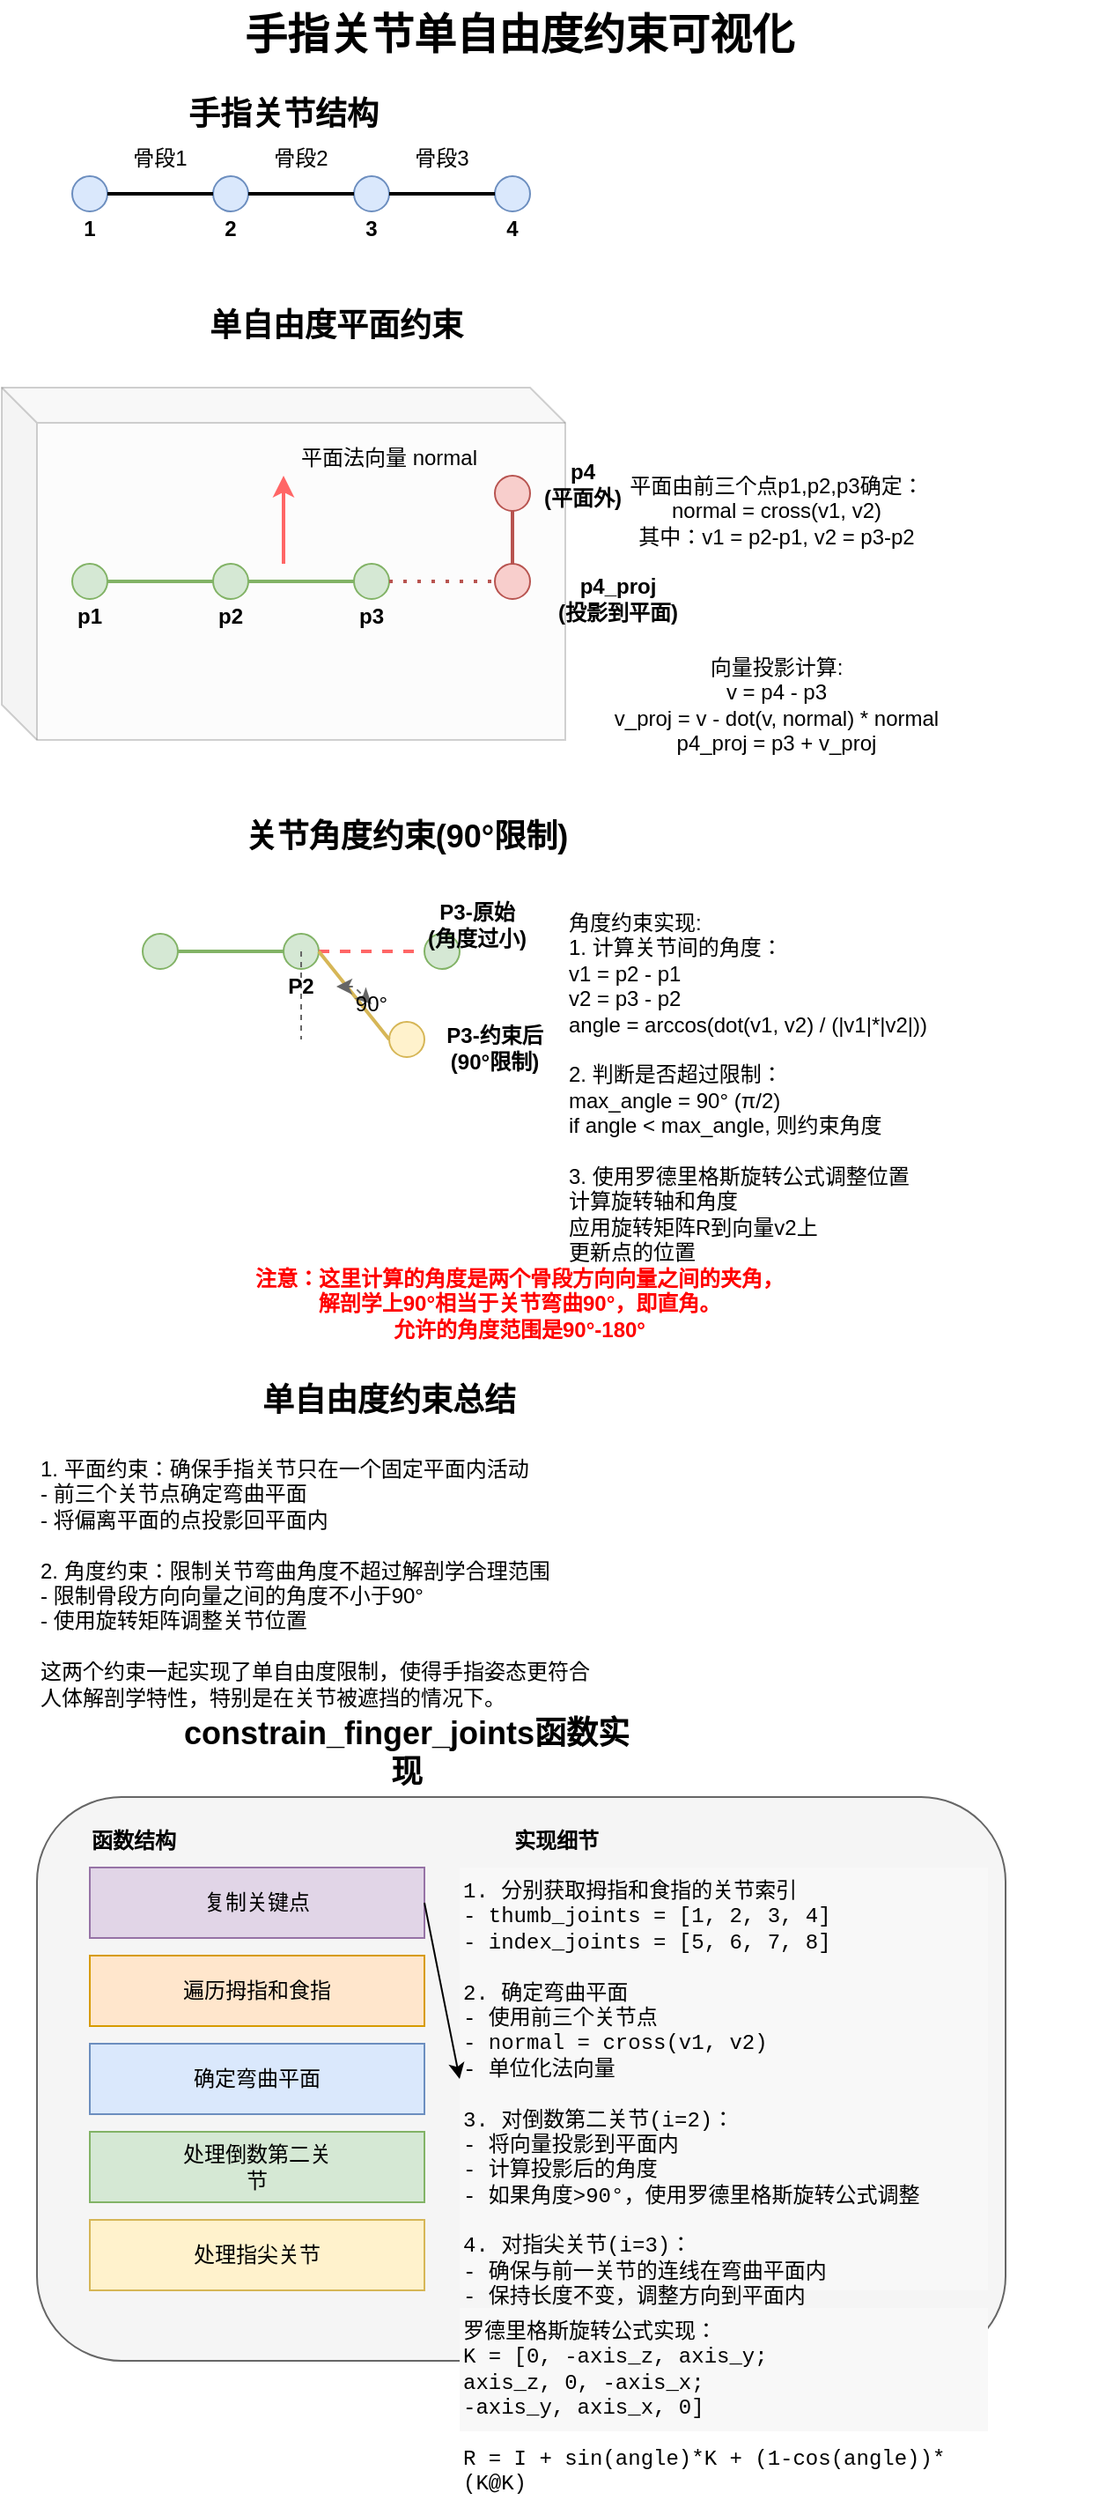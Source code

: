 <mxfile>
    <diagram id="qDBNzQXRfwxX9FYwb0kj" name="手指关节单自由度约束">
        <mxGraphModel dx="509" dy="357" grid="1" gridSize="10" guides="1" tooltips="1" connect="1" arrows="1" fold="1" page="1" pageScale="1" pageWidth="827" pageHeight="1169" math="1" shadow="0">
            <root>
                <mxCell id="0"/>
                <mxCell id="1" parent="0"/>
                <mxCell id="2" value="&lt;font style=&quot;font-size: 24px;&quot;&gt;手指关节单自由度约束可视化&lt;/font&gt;" style="text;html=1;strokeColor=none;fillColor=none;align=center;verticalAlign=middle;whiteSpace=wrap;rounded=0;fontStyle=1" parent="1" vertex="1">
                    <mxGeometry x="164" y="20" width="500" height="40" as="geometry"/>
                </mxCell>
                <mxCell id="3" value="&lt;font style=&quot;font-size: 18px;&quot;&gt;手指关节结构&lt;/font&gt;" style="text;html=1;strokeColor=none;fillColor=none;align=center;verticalAlign=middle;whiteSpace=wrap;rounded=0;fontStyle=1" parent="1" vertex="1">
                    <mxGeometry x="210" y="70" width="140" height="30" as="geometry"/>
                </mxCell>
                <mxCell id="4" value="" style="ellipse;whiteSpace=wrap;html=1;aspect=fixed;fillColor=#dae8fc;strokeColor=#6c8ebf;" parent="1" vertex="1">
                    <mxGeometry x="160" y="120" width="20" height="20" as="geometry"/>
                </mxCell>
                <mxCell id="5" value="" style="ellipse;whiteSpace=wrap;html=1;aspect=fixed;fillColor=#dae8fc;strokeColor=#6c8ebf;" parent="1" vertex="1">
                    <mxGeometry x="240" y="120" width="20" height="20" as="geometry"/>
                </mxCell>
                <mxCell id="6" value="" style="ellipse;whiteSpace=wrap;html=1;aspect=fixed;fillColor=#dae8fc;strokeColor=#6c8ebf;" parent="1" vertex="1">
                    <mxGeometry x="320" y="120" width="20" height="20" as="geometry"/>
                </mxCell>
                <mxCell id="7" value="" style="ellipse;whiteSpace=wrap;html=1;aspect=fixed;fillColor=#dae8fc;strokeColor=#6c8ebf;" parent="1" vertex="1">
                    <mxGeometry x="400" y="120" width="20" height="20" as="geometry"/>
                </mxCell>
                <mxCell id="8" value="" style="endArrow=none;html=1;rounded=0;entryX=0;entryY=0.5;entryDx=0;entryDy=0;exitX=1;exitY=0.5;exitDx=0;exitDy=0;strokeWidth=2;" parent="1" source="4" target="5" edge="1">
                    <mxGeometry width="50" height="50" relative="1" as="geometry">
                        <mxPoint x="390" y="340" as="sourcePoint"/>
                        <mxPoint x="440" y="290" as="targetPoint"/>
                    </mxGeometry>
                </mxCell>
                <mxCell id="9" value="" style="endArrow=none;html=1;rounded=0;entryX=0;entryY=0.5;entryDx=0;entryDy=0;exitX=1;exitY=0.5;exitDx=0;exitDy=0;strokeWidth=2;" parent="1" source="5" target="6" edge="1">
                    <mxGeometry width="50" height="50" relative="1" as="geometry">
                        <mxPoint x="190" y="140" as="sourcePoint"/>
                        <mxPoint x="250" y="140" as="targetPoint"/>
                    </mxGeometry>
                </mxCell>
                <mxCell id="10" value="" style="endArrow=none;html=1;rounded=0;entryX=0;entryY=0.5;entryDx=0;entryDy=0;exitX=1;exitY=0.5;exitDx=0;exitDy=0;strokeWidth=2;" parent="1" source="6" target="7" edge="1">
                    <mxGeometry width="50" height="50" relative="1" as="geometry">
                        <mxPoint x="270" y="140" as="sourcePoint"/>
                        <mxPoint x="330" y="140" as="targetPoint"/>
                    </mxGeometry>
                </mxCell>
                <mxCell id="11" value="1" style="text;html=1;strokeColor=none;fillColor=none;align=center;verticalAlign=middle;whiteSpace=wrap;rounded=0;fontStyle=1" parent="1" vertex="1">
                    <mxGeometry x="150" y="140" width="40" height="20" as="geometry"/>
                </mxCell>
                <mxCell id="12" value="2" style="text;html=1;strokeColor=none;fillColor=none;align=center;verticalAlign=middle;whiteSpace=wrap;rounded=0;fontStyle=1" parent="1" vertex="1">
                    <mxGeometry x="230" y="140" width="40" height="20" as="geometry"/>
                </mxCell>
                <mxCell id="13" value="3" style="text;html=1;strokeColor=none;fillColor=none;align=center;verticalAlign=middle;whiteSpace=wrap;rounded=0;fontStyle=1" parent="1" vertex="1">
                    <mxGeometry x="310" y="140" width="40" height="20" as="geometry"/>
                </mxCell>
                <mxCell id="14" value="4" style="text;html=1;strokeColor=none;fillColor=none;align=center;verticalAlign=middle;whiteSpace=wrap;rounded=0;fontStyle=1" parent="1" vertex="1">
                    <mxGeometry x="390" y="140" width="40" height="20" as="geometry"/>
                </mxCell>
                <mxCell id="15" value="骨段1" style="text;html=1;strokeColor=none;fillColor=none;align=center;verticalAlign=middle;whiteSpace=wrap;rounded=0;" parent="1" vertex="1">
                    <mxGeometry x="180" y="100" width="60" height="20" as="geometry"/>
                </mxCell>
                <mxCell id="16" value="骨段2" style="text;html=1;strokeColor=none;fillColor=none;align=center;verticalAlign=middle;whiteSpace=wrap;rounded=0;" parent="1" vertex="1">
                    <mxGeometry x="260" y="100" width="60" height="20" as="geometry"/>
                </mxCell>
                <mxCell id="17" value="骨段3" style="text;html=1;strokeColor=none;fillColor=none;align=center;verticalAlign=middle;whiteSpace=wrap;rounded=0;" parent="1" vertex="1">
                    <mxGeometry x="340" y="100" width="60" height="20" as="geometry"/>
                </mxCell>
                <mxCell id="20" value="&lt;font style=&quot;font-size: 18px;&quot;&gt;单自由度平面约束&lt;/font&gt;" style="text;html=1;strokeColor=none;fillColor=none;align=center;verticalAlign=middle;whiteSpace=wrap;rounded=0;fontStyle=1" parent="1" vertex="1">
                    <mxGeometry x="220" y="190" width="180" height="30" as="geometry"/>
                </mxCell>
                <mxCell id="21" value="" style="shape=cube;whiteSpace=wrap;html=1;boundedLbl=1;backgroundOutline=1;darkOpacity=0.05;darkOpacity2=0.1;fillColor=#f5f5f5;strokeColor=#666666;fontColor=#333333;opacity=30;" parent="1" vertex="1">
                    <mxGeometry x="120" y="240" width="320" height="200" as="geometry"/>
                </mxCell>
                <mxCell id="22" value="" style="ellipse;whiteSpace=wrap;html=1;aspect=fixed;fillColor=#d5e8d4;strokeColor=#82b366;" parent="1" vertex="1">
                    <mxGeometry x="160" y="340" width="20" height="20" as="geometry"/>
                </mxCell>
                <mxCell id="23" value="" style="ellipse;whiteSpace=wrap;html=1;aspect=fixed;fillColor=#d5e8d4;strokeColor=#82b366;" parent="1" vertex="1">
                    <mxGeometry x="240" y="340" width="20" height="20" as="geometry"/>
                </mxCell>
                <mxCell id="24" value="" style="ellipse;whiteSpace=wrap;html=1;aspect=fixed;fillColor=#d5e8d4;strokeColor=#82b366;" parent="1" vertex="1">
                    <mxGeometry x="320" y="340" width="20" height="20" as="geometry"/>
                </mxCell>
                <mxCell id="25" value="" style="endArrow=none;html=1;rounded=0;entryX=0;entryY=0.5;entryDx=0;entryDy=0;exitX=1;exitY=0.5;exitDx=0;exitDy=0;strokeWidth=2;strokeColor=#82b366;" parent="1" source="22" target="23" edge="1">
                    <mxGeometry width="50" height="50" relative="1" as="geometry">
                        <mxPoint x="390" y="460" as="sourcePoint"/>
                        <mxPoint x="440" y="410" as="targetPoint"/>
                    </mxGeometry>
                </mxCell>
                <mxCell id="26" value="" style="endArrow=none;html=1;rounded=0;entryX=0;entryY=0.5;entryDx=0;entryDy=0;exitX=1;exitY=0.5;exitDx=0;exitDy=0;strokeWidth=2;strokeColor=#82b366;" parent="1" source="23" target="24" edge="1">
                    <mxGeometry width="50" height="50" relative="1" as="geometry">
                        <mxPoint x="190" y="360" as="sourcePoint"/>
                        <mxPoint x="250" y="360" as="targetPoint"/>
                    </mxGeometry>
                </mxCell>
                <mxCell id="27" value="p1" style="text;html=1;strokeColor=none;fillColor=none;align=center;verticalAlign=middle;whiteSpace=wrap;rounded=0;fontStyle=1" parent="1" vertex="1">
                    <mxGeometry x="150" y="360" width="40" height="20" as="geometry"/>
                </mxCell>
                <mxCell id="28" value="p2" style="text;html=1;strokeColor=none;fillColor=none;align=center;verticalAlign=middle;whiteSpace=wrap;rounded=0;fontStyle=1" parent="1" vertex="1">
                    <mxGeometry x="230" y="360" width="40" height="20" as="geometry"/>
                </mxCell>
                <mxCell id="29" value="p3" style="text;html=1;strokeColor=none;fillColor=none;align=center;verticalAlign=middle;whiteSpace=wrap;rounded=0;fontStyle=1" parent="1" vertex="1">
                    <mxGeometry x="310" y="360" width="40" height="20" as="geometry"/>
                </mxCell>
                <mxCell id="30" value="" style="endArrow=classic;html=1;rounded=0;strokeWidth=2;strokeColor=#FF6666;exitX=0.5;exitY=0.5;exitDx=0;exitDy=0;exitPerimeter=0;" parent="1" source="21" edge="1">
                    <mxGeometry width="50" height="50" relative="1" as="geometry">
                        <mxPoint x="230" y="330" as="sourcePoint"/>
                        <mxPoint x="280" y="290" as="targetPoint"/>
                    </mxGeometry>
                </mxCell>
                <mxCell id="31" value="平面法向量 normal" style="text;html=1;strokeColor=none;fillColor=none;align=center;verticalAlign=middle;whiteSpace=wrap;rounded=0;" parent="1" vertex="1">
                    <mxGeometry x="280" y="270" width="120" height="20" as="geometry"/>
                </mxCell>
                <mxCell id="32" value="平面由前三个点p1,p2,p3确定：&lt;br&gt;normal = cross(v1, v2)&lt;br&gt;其中：v1 = p2-p1, v2 = p3-p2" style="text;html=1;strokeColor=none;fillColor=none;align=center;verticalAlign=middle;whiteSpace=wrap;rounded=0;" parent="1" vertex="1">
                    <mxGeometry x="440" y="280" width="240" height="60" as="geometry"/>
                </mxCell>
                <mxCell id="33" value="" style="ellipse;whiteSpace=wrap;html=1;aspect=fixed;fillColor=#f8cecc;strokeColor=#b85450;" parent="1" vertex="1">
                    <mxGeometry x="400" y="340" width="20" height="20" as="geometry"/>
                </mxCell>
                <mxCell id="34" value="" style="endArrow=none;dashed=1;html=1;dashPattern=1 3;strokeWidth=2;rounded=0;entryX=0;entryY=0.5;entryDx=0;entryDy=0;exitX=1;exitY=0.5;exitDx=0;exitDy=0;strokeColor=#b85450;" parent="1" source="24" target="33" edge="1">
                    <mxGeometry width="50" height="50" relative="1" as="geometry">
                        <mxPoint x="350" y="350" as="sourcePoint"/>
                        <mxPoint x="400" y="300" as="targetPoint"/>
                    </mxGeometry>
                </mxCell>
                <mxCell id="35" value="" style="ellipse;whiteSpace=wrap;html=1;aspect=fixed;fillColor=#f8cecc;strokeColor=#b85450;" parent="1" vertex="1">
                    <mxGeometry x="400" y="290" width="20" height="20" as="geometry"/>
                </mxCell>
                <mxCell id="36" value="" style="endArrow=none;html=1;rounded=0;entryX=0.5;entryY=1;entryDx=0;entryDy=0;exitX=0.5;exitY=0;exitDx=0;exitDy=0;strokeWidth=2;strokeColor=#b85450;" parent="1" source="33" target="35" edge="1">
                    <mxGeometry width="50" height="50" relative="1" as="geometry">
                        <mxPoint x="350" y="350" as="sourcePoint"/>
                        <mxPoint x="400" y="300" as="targetPoint"/>
                    </mxGeometry>
                </mxCell>
                <mxCell id="37" value="p4&lt;br&gt;(平面外)" style="text;html=1;strokeColor=none;fillColor=none;align=center;verticalAlign=middle;whiteSpace=wrap;rounded=0;fontStyle=1" parent="1" vertex="1">
                    <mxGeometry x="420" y="280" width="60" height="30" as="geometry"/>
                </mxCell>
                <mxCell id="38" value="p4_proj&lt;br&gt;(投影到平面)" style="text;html=1;strokeColor=none;fillColor=none;align=center;verticalAlign=middle;whiteSpace=wrap;rounded=0;fontStyle=1" parent="1" vertex="1">
                    <mxGeometry x="420" y="345" width="100" height="30" as="geometry"/>
                </mxCell>
                <mxCell id="39" value="向量投影计算:&lt;br&gt;v = p4 - p3&lt;br&gt;v_proj = v - dot(v, normal) * normal&lt;br&gt;p4_proj = p3 + v_proj" style="text;html=1;strokeColor=none;fillColor=none;align=center;verticalAlign=middle;whiteSpace=wrap;rounded=0;" parent="1" vertex="1">
                    <mxGeometry x="440" y="380" width="240" height="80" as="geometry"/>
                </mxCell>
                <mxCell id="40" value="&lt;font style=&quot;font-size: 18px;&quot;&gt;关节角度约束(90°限制)&lt;/font&gt;" style="text;html=1;strokeColor=none;fillColor=none;align=center;verticalAlign=middle;whiteSpace=wrap;rounded=0;fontStyle=1" vertex="1" parent="1">
                    <mxGeometry x="240" y="480" width="220" height="30" as="geometry"/>
                </mxCell>
                <mxCell id="41" value="" style="ellipse;whiteSpace=wrap;html=1;aspect=fixed;fillColor=#d5e8d4;strokeColor=#82b366;" vertex="1" parent="1">
                    <mxGeometry x="200" y="550" width="20" height="20" as="geometry"/>
                </mxCell>
                <mxCell id="42" value="" style="ellipse;whiteSpace=wrap;html=1;aspect=fixed;fillColor=#d5e8d4;strokeColor=#82b366;" vertex="1" parent="1">
                    <mxGeometry x="280" y="550" width="20" height="20" as="geometry"/>
                </mxCell>
                <mxCell id="43" value="" style="ellipse;whiteSpace=wrap;html=1;aspect=fixed;fillColor=#d5e8d4;strokeColor=#82b366;" vertex="1" parent="1">
                    <mxGeometry x="360" y="550" width="20" height="20" as="geometry"/>
                </mxCell>
                <mxCell id="44" value="" style="endArrow=none;html=1;rounded=0;exitX=1;exitY=0.5;exitDx=0;exitDy=0;entryX=0;entryY=0.5;entryDx=0;entryDy=0;strokeWidth=2;strokeColor=#82b366;" edge="1" parent="1" source="41" target="42">
                    <mxGeometry width="50" height="50" relative="1" as="geometry">
                        <mxPoint x="390" y="510" as="sourcePoint"/>
                        <mxPoint x="440" y="460" as="targetPoint"/>
                    </mxGeometry>
                </mxCell>
                <mxCell id="45" value="" style="endArrow=none;html=1;rounded=0;exitX=1;exitY=0.5;exitDx=0;exitDy=0;entryX=0;entryY=0.5;entryDx=0;entryDy=0;strokeWidth=2;strokeColor=#FF6666;dashed=1;" edge="1" parent="1" source="42" target="43">
                    <mxGeometry width="50" height="50" relative="1" as="geometry">
                        <mxPoint x="390" y="510" as="sourcePoint"/>
                        <mxPoint x="440" y="460" as="targetPoint"/>
                    </mxGeometry>
                </mxCell>
                <mxCell id="46" value="" style="ellipse;whiteSpace=wrap;html=1;aspect=fixed;fillColor=#fff2cc;strokeColor=#d6b656;" vertex="1" parent="1">
                    <mxGeometry x="340" y="600" width="20" height="20" as="geometry"/>
                </mxCell>
                <mxCell id="47" value="" style="endArrow=none;html=1;rounded=0;exitX=1;exitY=0.5;exitDx=0;exitDy=0;entryX=0;entryY=0.5;entryDx=0;entryDy=0;strokeWidth=2;strokeColor=#d6b656;" edge="1" parent="1" source="42" target="46">
                    <mxGeometry width="50" height="50" relative="1" as="geometry">
                        <mxPoint x="390" y="510" as="sourcePoint"/>
                        <mxPoint x="440" y="460" as="targetPoint"/>
                    </mxGeometry>
                </mxCell>
                <mxCell id="48" value="" style="endArrow=none;html=1;rounded=0;strokeWidth=1;strokeColor=#666666;dashed=1;entryX=0.5;entryY=0.5;entryDx=0;entryDy=0;entryPerimeter=0;exitX=0.5;exitY=0.5;exitDx=0;exitDy=0;exitPerimeter=0;" edge="1" parent="1">
                    <mxGeometry width="50" height="50" relative="1" as="geometry">
                        <mxPoint x="290" y="560" as="sourcePoint"/>
                        <mxPoint x="290" y="610" as="targetPoint"/>
                    </mxGeometry>
                </mxCell>
                <mxCell id="49" value="" style="endArrow=classic;startArrow=classic;html=1;rounded=0;strokeColor=#666666;dashed=1;strokeWidth=1;entryX=0.5;entryY=0.5;entryDx=0;entryDy=0;entryPerimeter=0;exitX=0.5;exitY=0.5;exitDx=0;exitDy=0;exitPerimeter=0;" edge="1" parent="1">
                    <mxGeometry width="50" height="50" relative="1" as="geometry">
                        <mxPoint x="310" y="580" as="sourcePoint"/>
                        <mxPoint x="330" y="590" as="targetPoint"/>
                        <Array as="points">
                            <mxPoint x="320" y="580"/>
                        </Array>
                    </mxGeometry>
                </mxCell>
                <mxCell id="50" value="90°" style="text;html=1;strokeColor=none;fillColor=none;align=center;verticalAlign=middle;whiteSpace=wrap;rounded=0;" vertex="1" parent="1">
                    <mxGeometry x="310" y="580" width="40" height="20" as="geometry"/>
                </mxCell>
                <mxCell id="51" value="P2" style="text;html=1;strokeColor=none;fillColor=none;align=center;verticalAlign=middle;whiteSpace=wrap;rounded=0;fontStyle=1" vertex="1" parent="1">
                    <mxGeometry x="270" y="570" width="40" height="20" as="geometry"/>
                </mxCell>
                <mxCell id="52" value="P3-原始&lt;br&gt;(角度过小)" style="text;html=1;strokeColor=none;fillColor=none;align=center;verticalAlign=middle;whiteSpace=wrap;rounded=0;fontStyle=1" vertex="1" parent="1">
                    <mxGeometry x="350" y="530" width="80" height="30" as="geometry"/>
                </mxCell>
                <mxCell id="53" value="P3-约束后&lt;br&gt;(90°限制)" style="text;html=1;strokeColor=none;fillColor=none;align=center;verticalAlign=middle;whiteSpace=wrap;rounded=0;fontStyle=1" vertex="1" parent="1">
                    <mxGeometry x="360" y="600" width="80" height="30" as="geometry"/>
                </mxCell>
                <mxCell id="54" value="角度约束实现:&lt;br&gt;1. 计算关节间的角度：&lt;br&gt;   v1 = p2 - p1&lt;br&gt;   v2 = p3 - p2&lt;br&gt;   angle = arccos(dot(v1, v2) / (|v1|*|v2|))&lt;br&gt;&lt;br&gt;2. 判断是否超过限制：&lt;br&gt;   max_angle = 90° (π/2)&lt;br&gt;   if angle &lt; max_angle, 则约束角度&lt;br&gt;&lt;br&gt;3. 使用罗德里格斯旋转公式调整位置&lt;br&gt;   计算旋转轴和角度&lt;br&gt;   应用旋转矩阵R到向量v2上&lt;br&gt;   更新点的位置" style="text;html=1;strokeColor=none;fillColor=none;align=left;verticalAlign=top;whiteSpace=wrap;rounded=0;" vertex="1" parent="1">
                    <mxGeometry x="440" y="530" width="310" height="170" as="geometry"/>
                </mxCell>
                <mxCell id="55" value="&lt;font color=&quot;#ff0000&quot;&gt;注意：这里计算的角度是两个骨段方向向量之间的夹角，&lt;br&gt;解剖学上90°相当于关节弯曲90°，即直角。&lt;br&gt;允许的角度范围是90°-180°&lt;/font&gt;" style="text;html=1;strokeColor=none;fillColor=none;align=center;verticalAlign=middle;whiteSpace=wrap;rounded=0;fontStyle=1" vertex="1" parent="1">
                    <mxGeometry x="164" y="730" width="500" height="60" as="geometry"/>
                </mxCell>
                <mxCell id="56" value="&lt;font style=&quot;font-size: 18px;&quot;&gt;单自由度约束总结&lt;/font&gt;" style="text;html=1;strokeColor=none;fillColor=none;align=center;verticalAlign=middle;whiteSpace=wrap;rounded=0;fontStyle=1" vertex="1" parent="1">
                    <mxGeometry x="250" y="800" width="180" height="30" as="geometry"/>
                </mxCell>
                <mxCell id="57" value="1. 平面约束：确保手指关节只在一个固定平面内活动&lt;br&gt;   - 前三个关节点确定弯曲平面&lt;br&gt;   - 将偏离平面的点投影回平面内&lt;br&gt;&lt;br&gt;2. 角度约束：限制关节弯曲角度不超过解剖学合理范围&lt;br&gt;   - 限制骨段方向向量之间的角度不小于90°&lt;br&gt;   - 使用旋转矩阵调整关节位置&lt;br&gt;&lt;br&gt;这两个约束一起实现了单自由度限制，使得手指姿态更符合&lt;br&gt;人体解剖学特性，特别是在关节被遮挡的情况下。" style="text;html=1;strokeColor=none;fillColor=none;align=left;verticalAlign=top;whiteSpace=wrap;rounded=0;" vertex="1" parent="1">
                    <mxGeometry x="140" y="840" width="550" height="150" as="geometry"/>
                </mxCell>
                <mxCell id="58" value="&lt;font style=&quot;font-size: 18px;&quot;&gt;constrain_finger_joints函数实现&lt;/font&gt;" style="text;html=1;strokeColor=none;fillColor=none;align=center;verticalAlign=middle;whiteSpace=wrap;rounded=0;fontStyle=1" vertex="1" parent="1">
                    <mxGeometry x="220" y="1000" width="260" height="30" as="geometry"/>
                </mxCell>
                <mxCell id="59" value="" style="rounded=1;whiteSpace=wrap;html=1;fillColor=#f5f5f5;strokeColor=#666666;fontColor=#333333;" vertex="1" parent="1">
                    <mxGeometry x="140" y="1040" width="550" height="320" as="geometry"/>
                </mxCell>
                <mxCell id="60" value="函数结构" style="text;html=1;strokeColor=none;fillColor=none;align=center;verticalAlign=middle;whiteSpace=wrap;rounded=0;fontStyle=1" vertex="1" parent="1">
                    <mxGeometry x="160" y="1050" width="70" height="30" as="geometry"/>
                </mxCell>
                <mxCell id="61" value="" style="rounded=0;whiteSpace=wrap;html=1;fillColor=#e1d5e7;strokeColor=#9673a6;" vertex="1" parent="1">
                    <mxGeometry x="170" y="1080" width="190" height="40" as="geometry"/>
                </mxCell>
                <mxCell id="62" value="复制关键点" style="text;html=1;strokeColor=none;fillColor=none;align=center;verticalAlign=middle;whiteSpace=wrap;rounded=0;" vertex="1" parent="1">
                    <mxGeometry x="220" y="1085" width="90" height="30" as="geometry"/>
                </mxCell>
                <mxCell id="63" value="" style="rounded=0;whiteSpace=wrap;html=1;fillColor=#ffe6cc;strokeColor=#d79b00;" vertex="1" parent="1">
                    <mxGeometry x="170" y="1130" width="190" height="40" as="geometry"/>
                </mxCell>
                <mxCell id="64" value="遍历拇指和食指" style="text;html=1;strokeColor=none;fillColor=none;align=center;verticalAlign=middle;whiteSpace=wrap;rounded=0;" vertex="1" parent="1">
                    <mxGeometry x="220" y="1135" width="90" height="30" as="geometry"/>
                </mxCell>
                <mxCell id="65" value="" style="rounded=0;whiteSpace=wrap;html=1;fillColor=#dae8fc;strokeColor=#6c8ebf;" vertex="1" parent="1">
                    <mxGeometry x="170" y="1180" width="190" height="40" as="geometry"/>
                </mxCell>
                <mxCell id="66" value="确定弯曲平面" style="text;html=1;strokeColor=none;fillColor=none;align=center;verticalAlign=middle;whiteSpace=wrap;rounded=0;" vertex="1" parent="1">
                    <mxGeometry x="220" y="1185" width="90" height="30" as="geometry"/>
                </mxCell>
                <mxCell id="67" value="" style="rounded=0;whiteSpace=wrap;html=1;fillColor=#d5e8d4;strokeColor=#82b366;" vertex="1" parent="1">
                    <mxGeometry x="170" y="1230" width="190" height="40" as="geometry"/>
                </mxCell>
                <mxCell id="68" value="处理倒数第二关节" style="text;html=1;strokeColor=none;fillColor=none;align=center;verticalAlign=middle;whiteSpace=wrap;rounded=0;" vertex="1" parent="1">
                    <mxGeometry x="220" y="1235" width="90" height="30" as="geometry"/>
                </mxCell>
                <mxCell id="69" value="" style="rounded=0;whiteSpace=wrap;html=1;fillColor=#fff2cc;strokeColor=#d6b656;" vertex="1" parent="1">
                    <mxGeometry x="170" y="1280" width="190" height="40" as="geometry"/>
                </mxCell>
                <mxCell id="70" value="处理指尖关节" style="text;html=1;strokeColor=none;fillColor=none;align=center;verticalAlign=middle;whiteSpace=wrap;rounded=0;" vertex="1" parent="1">
                    <mxGeometry x="220" y="1285" width="90" height="30" as="geometry"/>
                </mxCell>
                <mxCell id="71" value="实现细节" style="text;html=1;strokeColor=none;fillColor=none;align=center;verticalAlign=middle;whiteSpace=wrap;rounded=0;fontStyle=1" vertex="1" parent="1">
                    <mxGeometry x="400" y="1050" width="70" height="30" as="geometry"/>
                </mxCell>
                <mxCell id="72" value="1. 分别获取拇指和食指的关节索引&#xa;   - thumb_joints = [1, 2, 3, 4]&#xa;   - index_joints = [5, 6, 7, 8]&#xa;&#xa;2. 确定弯曲平面&#xa;   - 使用前三个关节点&#xa;   - normal = cross(v1, v2)&#xa;   - 单位化法向量&#xa;&#xa;3. 对倒数第二关节(i=2)：&#xa;   - 将向量投影到平面内&#xa;   - 计算投影后的角度&#xa;   - 如果角度&gt;90°，使用罗德里格斯旋转公式调整&#xa;&#xa;4. 对指尖关节(i=3)：&#xa;   - 确保与前一关节的连线在弯曲平面内&#xa;   - 保持长度不变，调整方向到平面内&#xa;   - 额外限制：确保与前一段的角度不超过90度" style="text;html=1;fillColor=#f8f8f8;strokeColor=none;align=left;verticalAlign=top;whiteSpace=wrap;rounded=0;fontFamily=Courier New;" vertex="1" parent="1">
                    <mxGeometry x="380" y="1080" width="300" height="240" as="geometry"/>
                </mxCell>
                <mxCell id="73" value="罗德里格斯旋转公式实现：&#xa;K = [0, -axis_z, axis_y; &#xa;     axis_z, 0, -axis_x; &#xa;     -axis_y, axis_x, 0]&#xa;&#xa;R = I + sin(angle)*K + (1-cos(angle))*(K@K)" style="text;html=1;strokeColor=none;fillColor=#f8f8f8;align=left;verticalAlign=top;whiteSpace=wrap;rounded=0;fontFamily=Courier New;" vertex="1" parent="1">
                    <mxGeometry x="380" y="1330" width="300" height="70" as="geometry"/>
                </mxCell>
                <mxCell id="74" value="" style="endArrow=classic;html=1;rounded=0;exitX=1;exitY=0.5;exitDx=0;exitDy=0;entryX=0;entryY=0.5;entryDx=0;entryDy=0;" edge="1" parent="1" source="61" target="72">
                    <mxGeometry width="50" height="50" relative="1" as="geometry">
                        <mxPoint x="390" y="1300" as="sourcePoint"/>
                        <mxPoint x="440" y="1250" as="targetPoint"/>
                    </mxGeometry>
                </mxCell>
            </root>
        </mxGraphModel>
    </diagram>
</mxfile>
    <diagram id="qDBNzQXRfwxX9FYwb0kj" name="手指关节单自由度约束">
        <mxGraphModel dx="509" dy="357" grid="1" gridSize="10" guides="1" tooltips="1" connect="1" arrows="1" fold="1" page="1" pageScale="1" pageWidth="827" pageHeight="1169" math="1" shadow="0">
            <root>
                <mxCell id="0"/>
                <mxCell id="1" parent="0"/>
                <mxCell id="2" value="&lt;font style=&quot;font-size: 24px;&quot;&gt;手指关节单自由度约束可视化&lt;/font&gt;" style="text;html=1;strokeColor=none;fillColor=none;align=center;verticalAlign=middle;whiteSpace=wrap;rounded=0;fontStyle=1" parent="1" vertex="1">
                    <mxGeometry x="164" y="20" width="500" height="40" as="geometry"/>
                </mxCell>
                <mxCell id="3" value="&lt;font style=&quot;font-size: 18px;&quot;&gt;手指关节结构&lt;/font&gt;" style="text;html=1;strokeColor=none;fillColor=none;align=center;verticalAlign=middle;whiteSpace=wrap;rounded=0;fontStyle=1" parent="1" vertex="1">
                    <mxGeometry x="210" y="70" width="140" height="30" as="geometry"/>
                </mxCell>
                <mxCell id="4" value="" style="ellipse;whiteSpace=wrap;html=1;aspect=fixed;fillColor=#dae8fc;strokeColor=#6c8ebf;" parent="1" vertex="1">
                    <mxGeometry x="160" y="120" width="20" height="20" as="geometry"/>
                </mxCell>
                <mxCell id="5" value="" style="ellipse;whiteSpace=wrap;html=1;aspect=fixed;fillColor=#dae8fc;strokeColor=#6c8ebf;" parent="1" vertex="1">
                    <mxGeometry x="240" y="120" width="20" height="20" as="geometry"/>
                </mxCell>
                <mxCell id="6" value="" style="ellipse;whiteSpace=wrap;html=1;aspect=fixed;fillColor=#dae8fc;strokeColor=#6c8ebf;" parent="1" vertex="1">
                    <mxGeometry x="320" y="120" width="20" height="20" as="geometry"/>
                </mxCell>
                <mxCell id="7" value="" style="ellipse;whiteSpace=wrap;html=1;aspect=fixed;fillColor=#dae8fc;strokeColor=#6c8ebf;" parent="1" vertex="1">
                    <mxGeometry x="400" y="120" width="20" height="20" as="geometry"/>
                </mxCell>
                <mxCell id="8" value="" style="endArrow=none;html=1;rounded=0;entryX=0;entryY=0.5;entryDx=0;entryDy=0;exitX=1;exitY=0.5;exitDx=0;exitDy=0;strokeWidth=2;" parent="1" source="4" target="5" edge="1">
                    <mxGeometry width="50" height="50" relative="1" as="geometry">
                        <mxPoint x="390" y="340" as="sourcePoint"/>
                        <mxPoint x="440" y="290" as="targetPoint"/>
                    </mxGeometry>
                </mxCell>
                <mxCell id="9" value="" style="endArrow=none;html=1;rounded=0;entryX=0;entryY=0.5;entryDx=0;entryDy=0;exitX=1;exitY=0.5;exitDx=0;exitDy=0;strokeWidth=2;" parent="1" source="5" target="6" edge="1">
                    <mxGeometry width="50" height="50" relative="1" as="geometry">
                        <mxPoint x="190" y="140" as="sourcePoint"/>
                        <mxPoint x="250" y="140" as="targetPoint"/>
                    </mxGeometry>
                </mxCell>
                <mxCell id="10" value="" style="endArrow=none;html=1;rounded=0;entryX=0;entryY=0.5;entryDx=0;entryDy=0;exitX=1;exitY=0.5;exitDx=0;exitDy=0;strokeWidth=2;" parent="1" source="6" target="7" edge="1">
                    <mxGeometry width="50" height="50" relative="1" as="geometry">
                        <mxPoint x="270" y="140" as="sourcePoint"/>
                        <mxPoint x="330" y="140" as="targetPoint"/>
                    </mxGeometry>
                </mxCell>
                <mxCell id="11" value="1" style="text;html=1;strokeColor=none;fillColor=none;align=center;verticalAlign=middle;whiteSpace=wrap;rounded=0;fontStyle=1" parent="1" vertex="1">
                    <mxGeometry x="150" y="140" width="40" height="20" as="geometry"/>
                </mxCell>
                <mxCell id="12" value="2" style="text;html=1;strokeColor=none;fillColor=none;align=center;verticalAlign=middle;whiteSpace=wrap;rounded=0;fontStyle=1" parent="1" vertex="1">
                    <mxGeometry x="230" y="140" width="40" height="20" as="geometry"/>
                </mxCell>
                <mxCell id="13" value="3" style="text;html=1;strokeColor=none;fillColor=none;align=center;verticalAlign=middle;whiteSpace=wrap;rounded=0;fontStyle=1" parent="1" vertex="1">
                    <mxGeometry x="310" y="140" width="40" height="20" as="geometry"/>
                </mxCell>
                <mxCell id="14" value="4" style="text;html=1;strokeColor=none;fillColor=none;align=center;verticalAlign=middle;whiteSpace=wrap;rounded=0;fontStyle=1" parent="1" vertex="1">
                    <mxGeometry x="390" y="140" width="40" height="20" as="geometry"/>
                </mxCell>
                <mxCell id="15" value="骨段1" style="text;html=1;strokeColor=none;fillColor=none;align=center;verticalAlign=middle;whiteSpace=wrap;rounded=0;" parent="1" vertex="1">
                    <mxGeometry x="180" y="100" width="60" height="20" as="geometry"/>
                </mxCell>
                <mxCell id="16" value="骨段2" style="text;html=1;strokeColor=none;fillColor=none;align=center;verticalAlign=middle;whiteSpace=wrap;rounded=0;" parent="1" vertex="1">
                    <mxGeometry x="260" y="100" width="60" height="20" as="geometry"/>
                </mxCell>
                <mxCell id="17" value="骨段3" style="text;html=1;strokeColor=none;fillColor=none;align=center;verticalAlign=middle;whiteSpace=wrap;rounded=0;" parent="1" vertex="1">
                    <mxGeometry x="340" y="100" width="60" height="20" as="geometry"/>
                </mxCell>
                <mxCell id="20" value="&lt;font style=&quot;font-size: 18px;&quot;&gt;单自由度平面约束&lt;/font&gt;" style="text;html=1;strokeColor=none;fillColor=none;align=center;verticalAlign=middle;whiteSpace=wrap;rounded=0;fontStyle=1" parent="1" vertex="1">
                    <mxGeometry x="220" y="190" width="180" height="30" as="geometry"/>
                </mxCell>
                <mxCell id="21" value="" style="shape=cube;whiteSpace=wrap;html=1;boundedLbl=1;backgroundOutline=1;darkOpacity=0.05;darkOpacity2=0.1;fillColor=#f5f5f5;strokeColor=#666666;fontColor=#333333;opacity=30;" parent="1" vertex="1">
                    <mxGeometry x="120" y="240" width="320" height="200" as="geometry"/>
                </mxCell>
                <mxCell id="22" value="" style="ellipse;whiteSpace=wrap;html=1;aspect=fixed;fillColor=#d5e8d4;strokeColor=#82b366;" parent="1" vertex="1">
                    <mxGeometry x="160" y="340" width="20" height="20" as="geometry"/>
                </mxCell>
                <mxCell id="23" value="" style="ellipse;whiteSpace=wrap;html=1;aspect=fixed;fillColor=#d5e8d4;strokeColor=#82b366;" parent="1" vertex="1">
                    <mxGeometry x="240" y="340" width="20" height="20" as="geometry"/>
                </mxCell>
                <mxCell id="24" value="" style="ellipse;whiteSpace=wrap;html=1;aspect=fixed;fillColor=#d5e8d4;strokeColor=#82b366;" parent="1" vertex="1">
                    <mxGeometry x="320" y="340" width="20" height="20" as="geometry"/>
                </mxCell>
                <mxCell id="25" value="" style="endArrow=none;html=1;rounded=0;entryX=0;entryY=0.5;entryDx=0;entryDy=0;exitX=1;exitY=0.5;exitDx=0;exitDy=0;strokeWidth=2;strokeColor=#82b366;" parent="1" source="22" target="23" edge="1">
                    <mxGeometry width="50" height="50" relative="1" as="geometry">
                        <mxPoint x="390" y="460" as="sourcePoint"/>
                        <mxPoint x="440" y="410" as="targetPoint"/>
                    </mxGeometry>
                </mxCell>
                <mxCell id="26" value="" style="endArrow=none;html=1;rounded=0;entryX=0;entryY=0.5;entryDx=0;entryDy=0;exitX=1;exitY=0.5;exitDx=0;exitDy=0;strokeWidth=2;strokeColor=#82b366;" parent="1" source="23" target="24" edge="1">
                    <mxGeometry width="50" height="50" relative="1" as="geometry">
                        <mxPoint x="190" y="360" as="sourcePoint"/>
                        <mxPoint x="250" y="360" as="targetPoint"/>
                    </mxGeometry>
                </mxCell>
                <mxCell id="27" value="p1" style="text;html=1;strokeColor=none;fillColor=none;align=center;verticalAlign=middle;whiteSpace=wrap;rounded=0;fontStyle=1" parent="1" vertex="1">
                    <mxGeometry x="150" y="360" width="40" height="20" as="geometry"/>
                </mxCell>
                <mxCell id="28" value="p2" style="text;html=1;strokeColor=none;fillColor=none;align=center;verticalAlign=middle;whiteSpace=wrap;rounded=0;fontStyle=1" parent="1" vertex="1">
                    <mxGeometry x="230" y="360" width="40" height="20" as="geometry"/>
                </mxCell>
                <mxCell id="29" value="p3" style="text;html=1;strokeColor=none;fillColor=none;align=center;verticalAlign=middle;whiteSpace=wrap;rounded=0;fontStyle=1" parent="1" vertex="1">
                    <mxGeometry x="310" y="360" width="40" height="20" as="geometry"/>
                </mxCell>
                <mxCell id="30" value="" style="endArrow=classic;html=1;rounded=0;strokeWidth=2;strokeColor=#FF6666;exitX=0.5;exitY=0.5;exitDx=0;exitDy=0;exitPerimeter=0;" parent="1" source="21" edge="1">
                    <mxGeometry width="50" height="50" relative="1" as="geometry">
                        <mxPoint x="230" y="330" as="sourcePoint"/>
                        <mxPoint x="280" y="290" as="targetPoint"/>
                    </mxGeometry>
                </mxCell>
                <mxCell id="31" value="平面法向量 normal" style="text;html=1;strokeColor=none;fillColor=none;align=center;verticalAlign=middle;whiteSpace=wrap;rounded=0;" parent="1" vertex="1">
                    <mxGeometry x="280" y="270" width="120" height="20" as="geometry"/>
                </mxCell>
                <mxCell id="32" value="平面由前三个点p1,p2,p3确定：&lt;br&gt;normal = cross(v1, v2)&lt;br&gt;其中：v1 = p2-p1, v2 = p3-p2" style="text;html=1;strokeColor=none;fillColor=none;align=center;verticalAlign=middle;whiteSpace=wrap;rounded=0;" parent="1" vertex="1">
                    <mxGeometry x="440" y="280" width="240" height="60" as="geometry"/>
                </mxCell>
                <mxCell id="33" value="" style="ellipse;whiteSpace=wrap;html=1;aspect=fixed;fillColor=#f8cecc;strokeColor=#b85450;" parent="1" vertex="1">
                    <mxGeometry x="400" y="340" width="20" height="20" as="geometry"/>
                </mxCell>
                <mxCell id="34" value="" style="endArrow=none;dashed=1;html=1;dashPattern=1 3;strokeWidth=2;rounded=0;entryX=0;entryY=0.5;entryDx=0;entryDy=0;exitX=1;exitY=0.5;exitDx=0;exitDy=0;strokeColor=#b85450;" parent="1" source="24" target="33" edge="1">
                    <mxGeometry width="50" height="50" relative="1" as="geometry">
                        <mxPoint x="350" y="350" as="sourcePoint"/>
                        <mxPoint x="400" y="300" as="targetPoint"/>
                    </mxGeometry>
                </mxCell>
                <mxCell id="35" value="" style="ellipse;whiteSpace=wrap;html=1;aspect=fixed;fillColor=#f8cecc;strokeColor=#b85450;" parent="1" vertex="1">
                    <mxGeometry x="400" y="290" width="20" height="20" as="geometry"/>
                </mxCell>
                <mxCell id="36" value="" style="endArrow=none;html=1;rounded=0;entryX=0.5;entryY=1;entryDx=0;entryDy=0;exitX=0.5;exitY=0;exitDx=0;exitDy=0;strokeWidth=2;strokeColor=#b85450;" parent="1" source="33" target="35" edge="1">
                    <mxGeometry width="50" height="50" relative="1" as="geometry">
                        <mxPoint x="350" y="350" as="sourcePoint"/>
                        <mxPoint x="400" y="300" as="targetPoint"/>
                    </mxGeometry>
                </mxCell>
                <mxCell id="37" value="p4&lt;br&gt;(平面外)" style="text;html=1;strokeColor=none;fillColor=none;align=center;verticalAlign=middle;whiteSpace=wrap;rounded=0;fontStyle=1" parent="1" vertex="1">
                    <mxGeometry x="420" y="280" width="60" height="30" as="geometry"/>
                </mxCell>
                <mxCell id="38" value="p4_proj&lt;br&gt;(投影到平面)" style="text;html=1;strokeColor=none;fillColor=none;align=center;verticalAlign=middle;whiteSpace=wrap;rounded=0;fontStyle=1" parent="1" vertex="1">
                    <mxGeometry x="420" y="345" width="100" height="30" as="geometry"/>
                </mxCell>
                <mxCell id="39" value="向量投影计算:&lt;br&gt;v = p4 - p3&lt;br&gt;v_proj = v - dot(v, normal) * normal&lt;br&gt;p4_proj = p3 + v_proj" style="text;html=1;strokeColor=none;fillColor=none;align=center;verticalAlign=middle;whiteSpace=wrap;rounded=0;" parent="1" vertex="1">
                    <mxGeometry x="440" y="380" width="240" height="80" as="geometry"/>
                </mxCell>
                <mxCell id="40" value="&lt;font style=&quot;font-size: 18px;&quot;&gt;关节角度约束(90°限制)&lt;/font&gt;" style="text;html=1;strokeColor=none;fillColor=none;align=center;verticalAlign=middle;whiteSpace=wrap;rounded=0;fontStyle=1" vertex="1" parent="1">
                    <mxGeometry x="240" y="480" width="220" height="30" as="geometry"/>
                </mxCell>
                <mxCell id="41" value="" style="ellipse;whiteSpace=wrap;html=1;aspect=fixed;fillColor=#d5e8d4;strokeColor=#82b366;" vertex="1" parent="1">
                    <mxGeometry x="200" y="550" width="20" height="20" as="geometry"/>
                </mxCell>
                <mxCell id="42" value="" style="ellipse;whiteSpace=wrap;html=1;aspect=fixed;fillColor=#d5e8d4;strokeColor=#82b366;" vertex="1" parent="1">
                    <mxGeometry x="280" y="550" width="20" height="20" as="geometry"/>
                </mxCell>
                <mxCell id="43" value="" style="ellipse;whiteSpace=wrap;html=1;aspect=fixed;fillColor=#d5e8d4;strokeColor=#82b366;" vertex="1" parent="1">
                    <mxGeometry x="360" y="550" width="20" height="20" as="geometry"/>
                </mxCell>
                <mxCell id="44" value="" style="endArrow=none;html=1;rounded=0;exitX=1;exitY=0.5;exitDx=0;exitDy=0;entryX=0;entryY=0.5;entryDx=0;entryDy=0;strokeWidth=2;strokeColor=#82b366;" edge="1" parent="1" source="41" target="42">
                    <mxGeometry width="50" height="50" relative="1" as="geometry">
                        <mxPoint x="390" y="510" as="sourcePoint"/>
                        <mxPoint x="440" y="460" as="targetPoint"/>
                    </mxGeometry>
                </mxCell>
                <mxCell id="45" value="" style="endArrow=none;html=1;rounded=0;exitX=1;exitY=0.5;exitDx=0;exitDy=0;entryX=0;entryY=0.5;entryDx=0;entryDy=0;strokeWidth=2;strokeColor=#FF6666;dashed=1;" edge="1" parent="1" source="42" target="43">
                    <mxGeometry width="50" height="50" relative="1" as="geometry">
                        <mxPoint x="390" y="510" as="sourcePoint"/>
                        <mxPoint x="440" y="460" as="targetPoint"/>
                    </mxGeometry>
                </mxCell>
                <mxCell id="46" value="" style="ellipse;whiteSpace=wrap;html=1;aspect=fixed;fillColor=#fff2cc;strokeColor=#d6b656;" vertex="1" parent="1">
                    <mxGeometry x="340" y="600" width="20" height="20" as="geometry"/>
                </mxCell>
                <mxCell id="47" value="" style="endArrow=none;html=1;rounded=0;exitX=1;exitY=0.5;exitDx=0;exitDy=0;entryX=0;entryY=0.5;entryDx=0;entryDy=0;strokeWidth=2;strokeColor=#d6b656;" edge="1" parent="1" source="42" target="46">
                    <mxGeometry width="50" height="50" relative="1" as="geometry">
                        <mxPoint x="390" y="510" as="sourcePoint"/>
                        <mxPoint x="440" y="460" as="targetPoint"/>
                    </mxGeometry>
                </mxCell>
                <mxCell id="48" value="" style="endArrow=none;html=1;rounded=0;strokeWidth=1;strokeColor=#666666;dashed=1;entryX=0.5;entryY=0.5;entryDx=0;entryDy=0;entryPerimeter=0;exitX=0.5;exitY=0.5;exitDx=0;exitDy=0;exitPerimeter=0;" edge="1" parent="1">
                    <mxGeometry width="50" height="50" relative="1" as="geometry">
                        <mxPoint x="290" y="560" as="sourcePoint"/>
                        <mxPoint x="290" y="610" as="targetPoint"/>
                    </mxGeometry>
                </mxCell>
                <mxCell id="49" value="" style="endArrow=classic;startArrow=classic;html=1;rounded=0;strokeColor=#666666;dashed=1;strokeWidth=1;entryX=0.5;entryY=0.5;entryDx=0;entryDy=0;entryPerimeter=0;exitX=0.5;exitY=0.5;exitDx=0;exitDy=0;exitPerimeter=0;" edge="1" parent="1">
                    <mxGeometry width="50" height="50" relative="1" as="geometry">
                        <mxPoint x="310" y="580" as="sourcePoint"/>
                        <mxPoint x="330" y="590" as="targetPoint"/>
                        <Array as="points">
                            <mxPoint x="320" y="580"/>
                        </Array>
                    </mxGeometry>
                </mxCell>
                <mxCell id="50" value="90°" style="text;html=1;strokeColor=none;fillColor=none;align=center;verticalAlign=middle;whiteSpace=wrap;rounded=0;" vertex="1" parent="1">
                    <mxGeometry x="310" y="580" width="40" height="20" as="geometry"/>
                </mxCell>
                <mxCell id="51" value="P2" style="text;html=1;strokeColor=none;fillColor=none;align=center;verticalAlign=middle;whiteSpace=wrap;rounded=0;fontStyle=1" vertex="1" parent="1">
                    <mxGeometry x="270" y="570" width="40" height="20" as="geometry"/>
                </mxCell>
                <mxCell id="52" value="P3-原始&lt;br&gt;(角度过小)" style="text;html=1;strokeColor=none;fillColor=none;align=center;verticalAlign=middle;whiteSpace=wrap;rounded=0;fontStyle=1" vertex="1" parent="1">
                    <mxGeometry x="350" y="530" width="80" height="30" as="geometry"/>
                </mxCell>
                <mxCell id="53" value="P3-约束后&lt;br&gt;(90°限制)" style="text;html=1;strokeColor=none;fillColor=none;align=center;verticalAlign=middle;whiteSpace=wrap;rounded=0;fontStyle=1" vertex="1" parent="1">
                    <mxGeometry x="360" y="600" width="80" height="30" as="geometry"/>
                </mxCell>
                <mxCell id="54" value="角度约束实现:&lt;br&gt;1. 计算关节间的角度：&lt;br&gt;   v1 = p2 - p1&lt;br&gt;   v2 = p3 - p2&lt;br&gt;   angle = arccos(dot(v1, v2) / (|v1|*|v2|))&lt;br&gt;&lt;br&gt;2. 判断是否超过限制：&lt;br&gt;   max_angle = 90° (π/2)&lt;br&gt;   if angle &lt; max_angle, 则约束角度&lt;br&gt;&lt;br&gt;3. 使用罗德里格斯旋转公式调整位置&lt;br&gt;   计算旋转轴和角度&lt;br&gt;   应用旋转矩阵R到向量v2上&lt;br&gt;   更新点的位置" style="text;html=1;strokeColor=none;fillColor=none;align=left;verticalAlign=top;whiteSpace=wrap;rounded=0;" vertex="1" parent="1">
                    <mxGeometry x="440" y="530" width="310" height="170" as="geometry"/>
                </mxCell>
                <mxCell id="55" value="&lt;font color=&quot;#ff0000&quot;&gt;注意：这里计算的角度是两个骨段方向向量之间的夹角，&lt;br&gt;解剖学上90°相当于关节弯曲90°，即直角。&lt;br&gt;允许的角度范围是90°-180°&lt;/font&gt;" style="text;html=1;strokeColor=none;fillColor=none;align=center;verticalAlign=middle;whiteSpace=wrap;rounded=0;fontStyle=1" vertex="1" parent="1">
                    <mxGeometry x="164" y="730" width="500" height="60" as="geometry"/>
                </mxCell>
                <mxCell id="56" value="&lt;font style=&quot;font-size: 18px;&quot;&gt;单自由度约束总结&lt;/font&gt;" style="text;html=1;strokeColor=none;fillColor=none;align=center;verticalAlign=middle;whiteSpace=wrap;rounded=0;fontStyle=1" vertex="1" parent="1">
                    <mxGeometry x="250" y="800" width="180" height="30" as="geometry"/>
                </mxCell>
                <mxCell id="57" value="1. 平面约束：确保手指关节只在一个固定平面内活动&lt;br&gt;   - 前三个关节点确定弯曲平面&lt;br&gt;   - 将偏离平面的点投影回平面内&lt;br&gt;&lt;br&gt;2. 角度约束：限制关节弯曲角度不超过解剖学合理范围&lt;br&gt;   - 限制骨段方向向量之间的角度不小于90°&lt;br&gt;   - 使用旋转矩阵调整关节位置&lt;br&gt;&lt;br&gt;这两个约束一起实现了单自由度限制，使得手指姿态更符合&lt;br&gt;人体解剖学特性，特别是在关节被遮挡的情况下。" style="text;html=1;strokeColor=none;fillColor=none;align=left;verticalAlign=top;whiteSpace=wrap;rounded=0;" vertex="1" parent="1">
                    <mxGeometry x="140" y="840" width="550" height="150" as="geometry"/>
                </mxCell>
                <mxCell id="58" value="&lt;font style=&quot;font-size: 18px;&quot;&gt;constrain_finger_joints函数实现&lt;/font&gt;" style="text;html=1;strokeColor=none;fillColor=none;align=center;verticalAlign=middle;whiteSpace=wrap;rounded=0;fontStyle=1" vertex="1" parent="1">
                    <mxGeometry x="220" y="1000" width="260" height="30" as="geometry"/>
                </mxCell>
                <mxCell id="59" value="" style="rounded=1;whiteSpace=wrap;html=1;fillColor=#f5f5f5;strokeColor=#666666;fontColor=#333333;" vertex="1" parent="1">
                    <mxGeometry x="140" y="1040" width="550" height="320" as="geometry"/>
                </mxCell>
                <mxCell id="60" value="函数结构" style="text;html=1;strokeColor=none;fillColor=none;align=center;verticalAlign=middle;whiteSpace=wrap;rounded=0;fontStyle=1" vertex="1" parent="1">
                    <mxGeometry x="160" y="1050" width="70" height="30" as="geometry"/>
                </mxCell>
                <mxCell id="61" value="" style="rounded=0;whiteSpace=wrap;html=1;fillColor=#e1d5e7;strokeColor=#9673a6;" vertex="1" parent="1">
                    <mxGeometry x="170" y="1080" width="190" height="40" as="geometry"/>
                </mxCell>
                <mxCell id="62" value="复制关键点" style="text;html=1;strokeColor=none;fillColor=none;align=center;verticalAlign=middle;whiteSpace=wrap;rounded=0;" vertex="1" parent="1">
                    <mxGeometry x="220" y="1085" width="90" height="30" as="geometry"/>
                </mxCell>
                <mxCell id="63" value="" style="rounded=0;whiteSpace=wrap;html=1;fillColor=#ffe6cc;strokeColor=#d79b00;" vertex="1" parent="1">
                    <mxGeometry x="170" y="1130" width="190" height="40" as="geometry"/>
                </mxCell>
                <mxCell id="64" value="遍历拇指和食指" style="text;html=1;strokeColor=none;fillColor=none;align=center;verticalAlign=middle;whiteSpace=wrap;rounded=0;" vertex="1" parent="1">
                    <mxGeometry x="220" y="1135" width="90" height="30" as="geometry"/>
                </mxCell>
                <mxCell id="65" value="" style="rounded=0;whiteSpace=wrap;html=1;fillColor=#dae8fc;strokeColor=#6c8ebf;" vertex="1" parent="1">
                    <mxGeometry x="170" y="1180" width="190" height="40" as="geometry"/>
                </mxCell>
                <mxCell id="66" value="确定弯曲平面" style="text;html=1;strokeColor=none;fillColor=none;align=center;verticalAlign=middle;whiteSpace=wrap;rounded=0;" vertex="1" parent="1">
                    <mxGeometry x="220" y="1185" width="90" height="30" as="geometry"/>
                </mxCell>
                <mxCell id="67" value="" style="rounded=0;whiteSpace=wrap;html=1;fillColor=#d5e8d4;strokeColor=#82b366;" vertex="1" parent="1">
                    <mxGeometry x="170" y="1230" width="190" height="40" as="geometry"/>
                </mxCell>
                <mxCell id="68" value="处理倒数第二关节" style="text;html=1;strokeColor=none;fillColor=none;align=center;verticalAlign=middle;whiteSpace=wrap;rounded=0;" vertex="1" parent="1">
                    <mxGeometry x="220" y="1235" width="90" height="30" as="geometry"/>
                </mxCell>
                <mxCell id="69" value="" style="rounded=0;whiteSpace=wrap;html=1;fillColor=#fff2cc;strokeColor=#d6b656;" vertex="1" parent="1">
                    <mxGeometry x="170" y="1280" width="190" height="40" as="geometry"/>
                </mxCell>
                <mxCell id="70" value="处理指尖关节" style="text;html=1;strokeColor=none;fillColor=none;align=center;verticalAlign=middle;whiteSpace=wrap;rounded=0;" vertex="1" parent="1">
                    <mxGeometry x="220" y="1285" width="90" height="30" as="geometry"/>
                </mxCell>
                <mxCell id="71" value="实现细节" style="text;html=1;strokeColor=none;fillColor=none;align=center;verticalAlign=middle;whiteSpace=wrap;rounded=0;fontStyle=1" vertex="1" parent="1">
                    <mxGeometry x="400" y="1050" width="70" height="30" as="geometry"/>
                </mxCell>
                <mxCell id="72" value="1. 分别获取拇指和食指的关节索引&#xa;   - thumb_joints = [1, 2, 3, 4]&#xa;   - index_joints = [5, 6, 7, 8]&#xa;&#xa;2. 确定弯曲平面&#xa;   - 使用前三个关节点&#xa;   - normal = cross(v1, v2)&#xa;   - 单位化法向量&#xa;&#xa;3. 对倒数第二关节(i=2)：&#xa;   - 将向量投影到平面内&#xa;   - 计算投影后的角度&#xa;   - 如果角度&gt;90°，使用罗德里格斯旋转公式调整&#xa;&#xa;4. 对指尖关节(i=3)：&#xa;   - 确保与前一关节的连线在弯曲平面内&#xa;   - 保持长度不变，调整方向到平面内&#xa;   - 额外限制：确保与前一段的角度不超过90度" style="text;html=1;fillColor=#f8f8f8;strokeColor=none;align=left;verticalAlign=top;whiteSpace=wrap;rounded=0;fontFamily=Courier New;" vertex="1" parent="1">
                    <mxGeometry x="380" y="1080" width="300" height="240" as="geometry"/>
                </mxCell>
                <mxCell id="73" value="罗德里格斯旋转公式实现：&#xa;K = [0, -axis_z, axis_y; &#xa;     axis_z, 0, -axis_x; &#xa;     -axis_y, axis_x, 0]&#xa;&#xa;R = I + sin(angle)*K + (1-cos(angle))*(K@K)" style="text;html=1;strokeColor=none;fillColor=#f8f8f8;align=left;verticalAlign=top;whiteSpace=wrap;rounded=0;fontFamily=Courier New;" vertex="1" parent="1">
                    <mxGeometry x="380" y="1330" width="300" height="70" as="geometry"/>
                </mxCell>
                <mxCell id="74" value="" style="endArrow=classic;html=1;rounded=0;exitX=1;exitY=0.5;exitDx=0;exitDy=0;entryX=0;entryY=0.5;entryDx=0;entryDy=0;" edge="1" parent="1" source="61" target="72">
                    <mxGeometry width="50" height="50" relative="1" as="geometry">
                        <mxPoint x="390" y="1300" as="sourcePoint"/>
                        <mxPoint x="440" y="1250" as="targetPoint"/>
                    </mxGeometry>
                </mxCell>
            </root>
        </mxGraphModel>
    </diagram>
</mxfile>